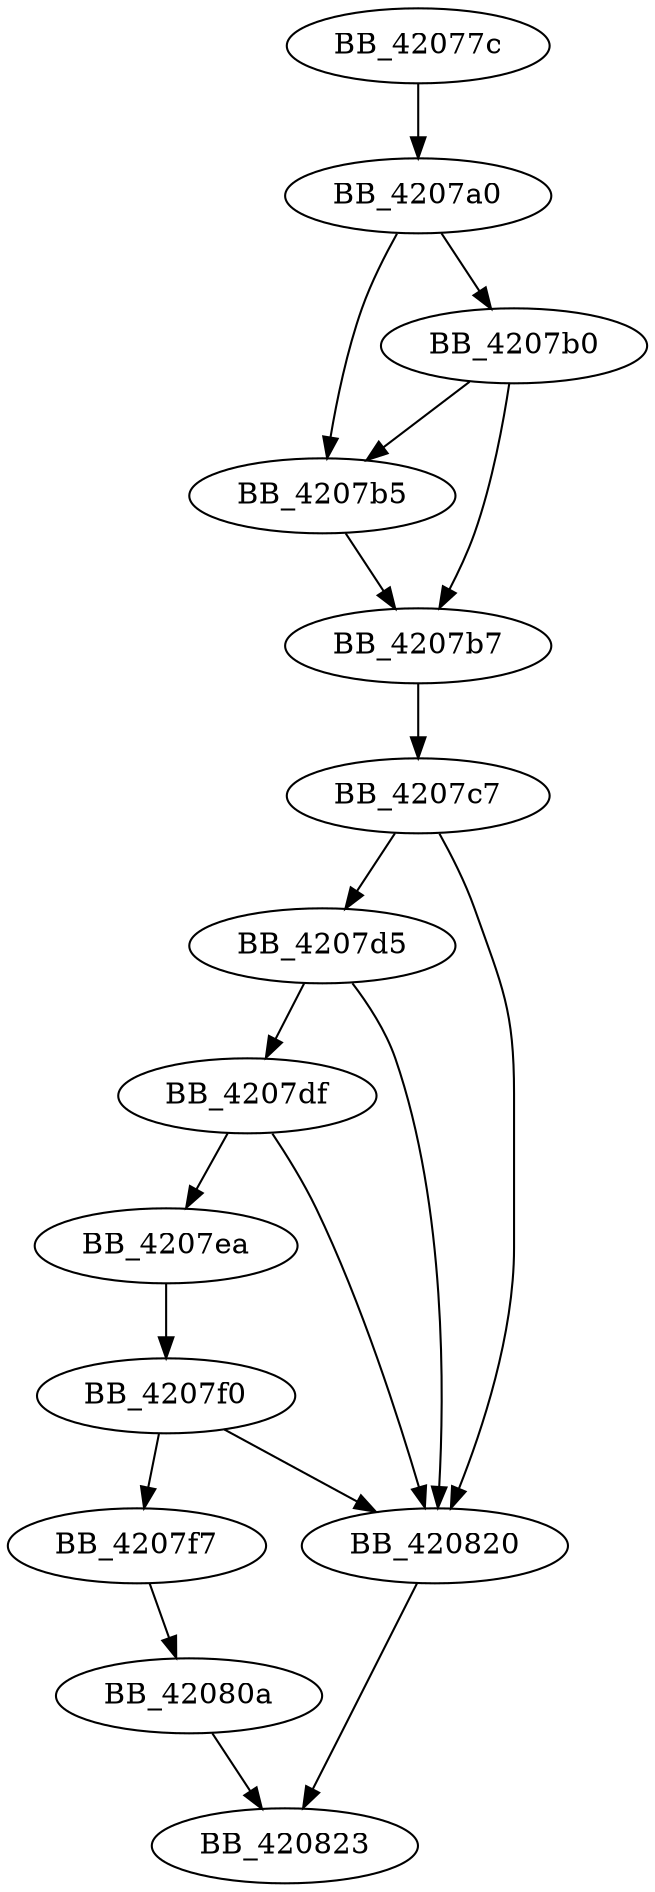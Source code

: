 DiGraph __wsetargv{
BB_42077c->BB_4207a0
BB_4207a0->BB_4207b0
BB_4207a0->BB_4207b5
BB_4207b0->BB_4207b5
BB_4207b0->BB_4207b7
BB_4207b5->BB_4207b7
BB_4207b7->BB_4207c7
BB_4207c7->BB_4207d5
BB_4207c7->BB_420820
BB_4207d5->BB_4207df
BB_4207d5->BB_420820
BB_4207df->BB_4207ea
BB_4207df->BB_420820
BB_4207ea->BB_4207f0
BB_4207f0->BB_4207f7
BB_4207f0->BB_420820
BB_4207f7->BB_42080a
BB_42080a->BB_420823
BB_420820->BB_420823
}
